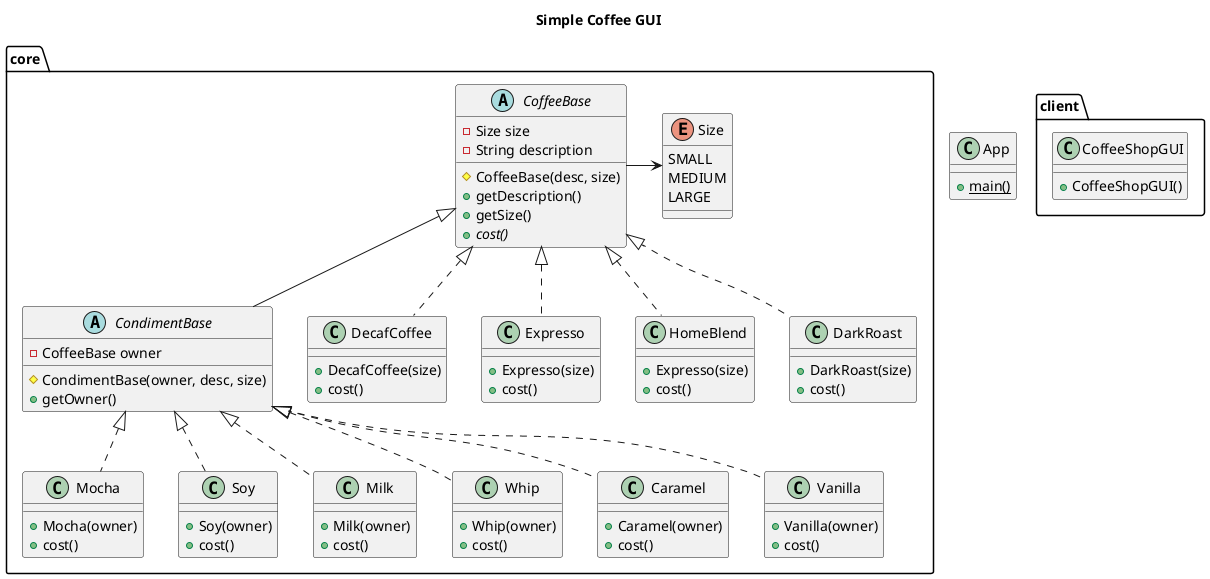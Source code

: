 @startuml basic_cv

title Simple Coffee GUI

package core
{
    abstract class CoffeeBase
    {
        -Size size
        -String description

        #CoffeeBase(desc, size)
        +getDescription()
        +getSize()
        {abstract} +cost()
    }
    
    abstract class CondimentBase
    {
        -CoffeeBase owner

        #CondimentBase(owner, desc, size)
        +getOwner()
    }
    
    class DecafCoffee
    {
        +DecafCoffee(size)
        +cost()
    }
    class Expresso
    {
        +Expresso(size)
        +cost()
    }
    class HomeBlend
    {
        +Expresso(size)
        +cost()
    }
    class DarkRoast
    {
        +DarkRoast(size)
        +cost()
    }
    
    class Mocha
    {
        +Mocha(owner)
        +cost()
    }

    class Soy
    {
        +Soy(owner)
        +cost()
    }

    class Milk
    {
        +Milk(owner)
        +cost()
    }

    class Whip
    {
        +Whip(owner)
        +cost()
    }

    class Caramel 
    {
        +Caramel(owner)
        +cost()
    }

    class Vanilla
    {
        +Vanilla(owner)
        +cost()
    }

    enum Size 
    {
        SMALL
        MEDIUM
        LARGE
    }
}

CoffeeBase <|.. DecafCoffee
CoffeeBase <|.. Expresso
CoffeeBase <|.. HomeBlend
CoffeeBase <|.. DarkRoast

CondimentBase <|.. Mocha
CondimentBase <|.. Soy
CondimentBase <|.. Milk
CondimentBase <|.. Whip
CondimentBase <|.. Caramel
CondimentBase <|.. Vanilla

CoffeeBase <|-- CondimentBase
CoffeeBase -> Size

package client
{
    class CoffeeShopGUI
    {
        +CoffeeShopGUI()
    }
}

class App
{
    {static} +main()
}

@enduml